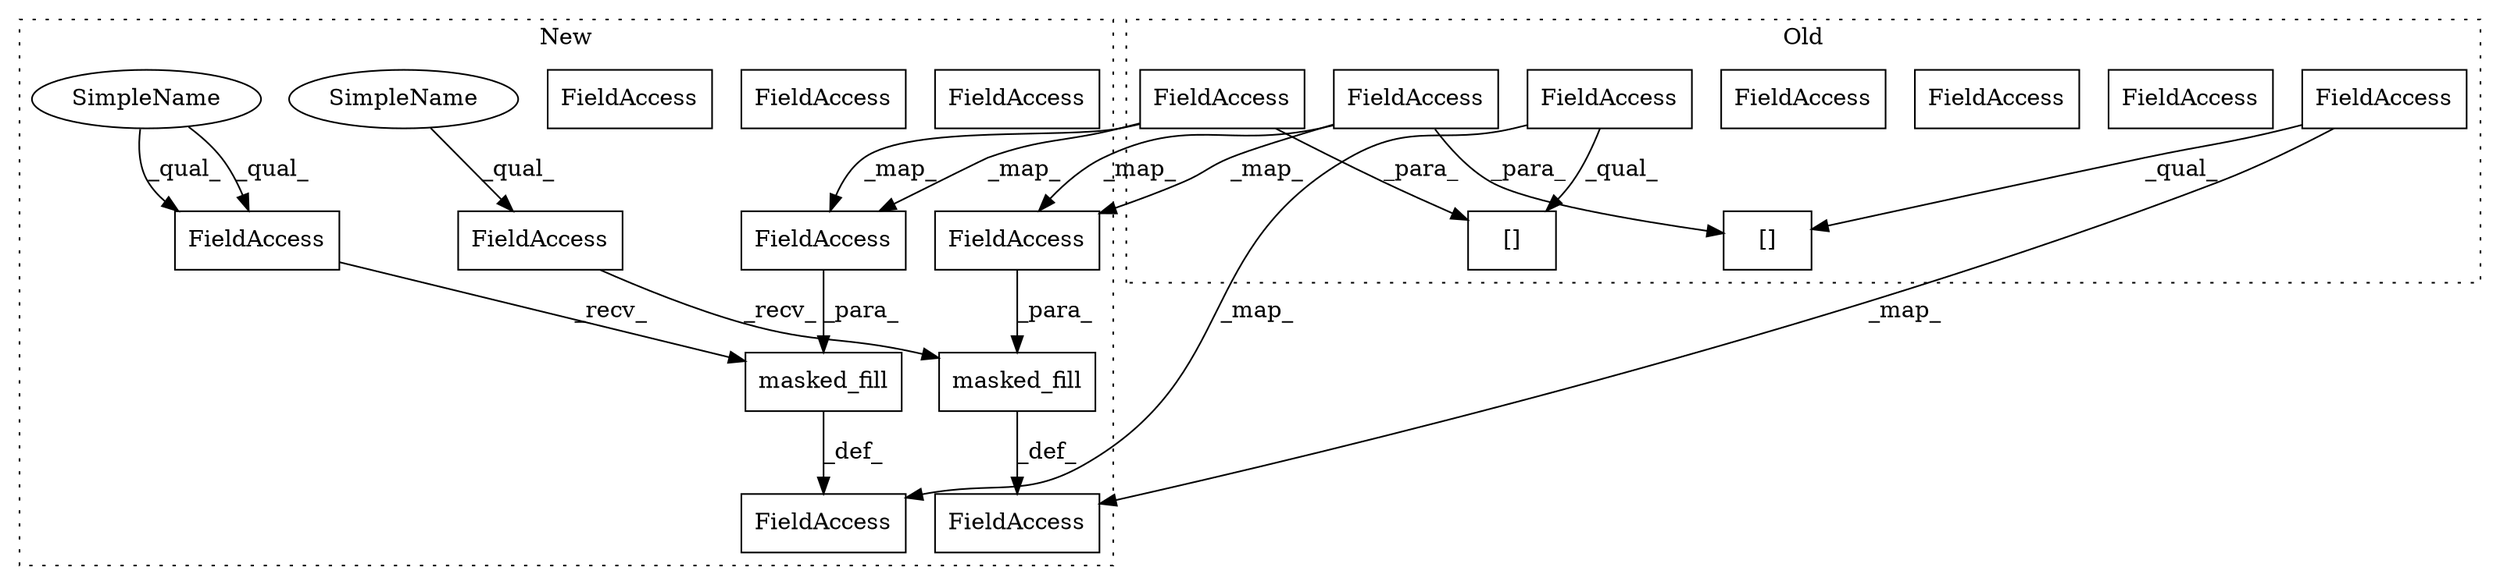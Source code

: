 digraph G {
subgraph cluster0 {
1 [label="[]" a="2" s="5987,6011" l="18,1" shape="box"];
5 [label="FieldAccess" a="22" s="5987" l="17" shape="box"];
6 [label="[]" a="2" s="6030,6043" l="7,1" shape="box"];
8 [label="FieldAccess" a="22" s="6030" l="6" shape="box"];
10 [label="FieldAccess" a="22" s="6005" l="6" shape="box"];
12 [label="FieldAccess" a="22" s="6037" l="6" shape="box"];
18 [label="FieldAccess" a="22" s="6005" l="6" shape="box"];
19 [label="FieldAccess" a="22" s="6037" l="6" shape="box"];
20 [label="FieldAccess" a="22" s="6030" l="6" shape="box"];
label = "Old";
style="dotted";
}
subgraph cluster1 {
2 [label="masked_fill" a="32" s="6169,6199" l="12,1" shape="box"];
3 [label="FieldAccess" a="22" s="6151" l="17" shape="box"];
4 [label="FieldAccess" a="22" s="6133" l="17" shape="box"];
7 [label="masked_fill" a="32" s="6220,6249" l="12,1" shape="box"];
9 [label="FieldAccess" a="22" s="6206" l="6" shape="box"];
11 [label="FieldAccess" a="22" s="6181" l="6" shape="box"];
13 [label="FieldAccess" a="22" s="6232" l="6" shape="box"];
14 [label="FieldAccess" a="22" s="6213" l="6" shape="box"];
15 [label="SimpleName" a="42" s="6213" l="4" shape="ellipse"];
16 [label="SimpleName" a="42" s="6151" l="4" shape="ellipse"];
17 [label="FieldAccess" a="22" s="6213" l="6" shape="box"];
21 [label="FieldAccess" a="22" s="6181" l="6" shape="box"];
22 [label="FieldAccess" a="22" s="6232" l="6" shape="box"];
label = "New";
style="dotted";
}
2 -> 4 [label="_def_"];
3 -> 2 [label="_recv_"];
5 -> 4 [label="_map_"];
5 -> 1 [label="_qual_"];
7 -> 9 [label="_def_"];
15 -> 17 [label="_qual_"];
15 -> 17 [label="_qual_"];
16 -> 3 [label="_qual_"];
17 -> 7 [label="_recv_"];
18 -> 21 [label="_map_"];
18 -> 1 [label="_para_"];
18 -> 21 [label="_map_"];
19 -> 6 [label="_para_"];
19 -> 22 [label="_map_"];
19 -> 22 [label="_map_"];
20 -> 6 [label="_qual_"];
20 -> 9 [label="_map_"];
21 -> 2 [label="_para_"];
22 -> 7 [label="_para_"];
}
